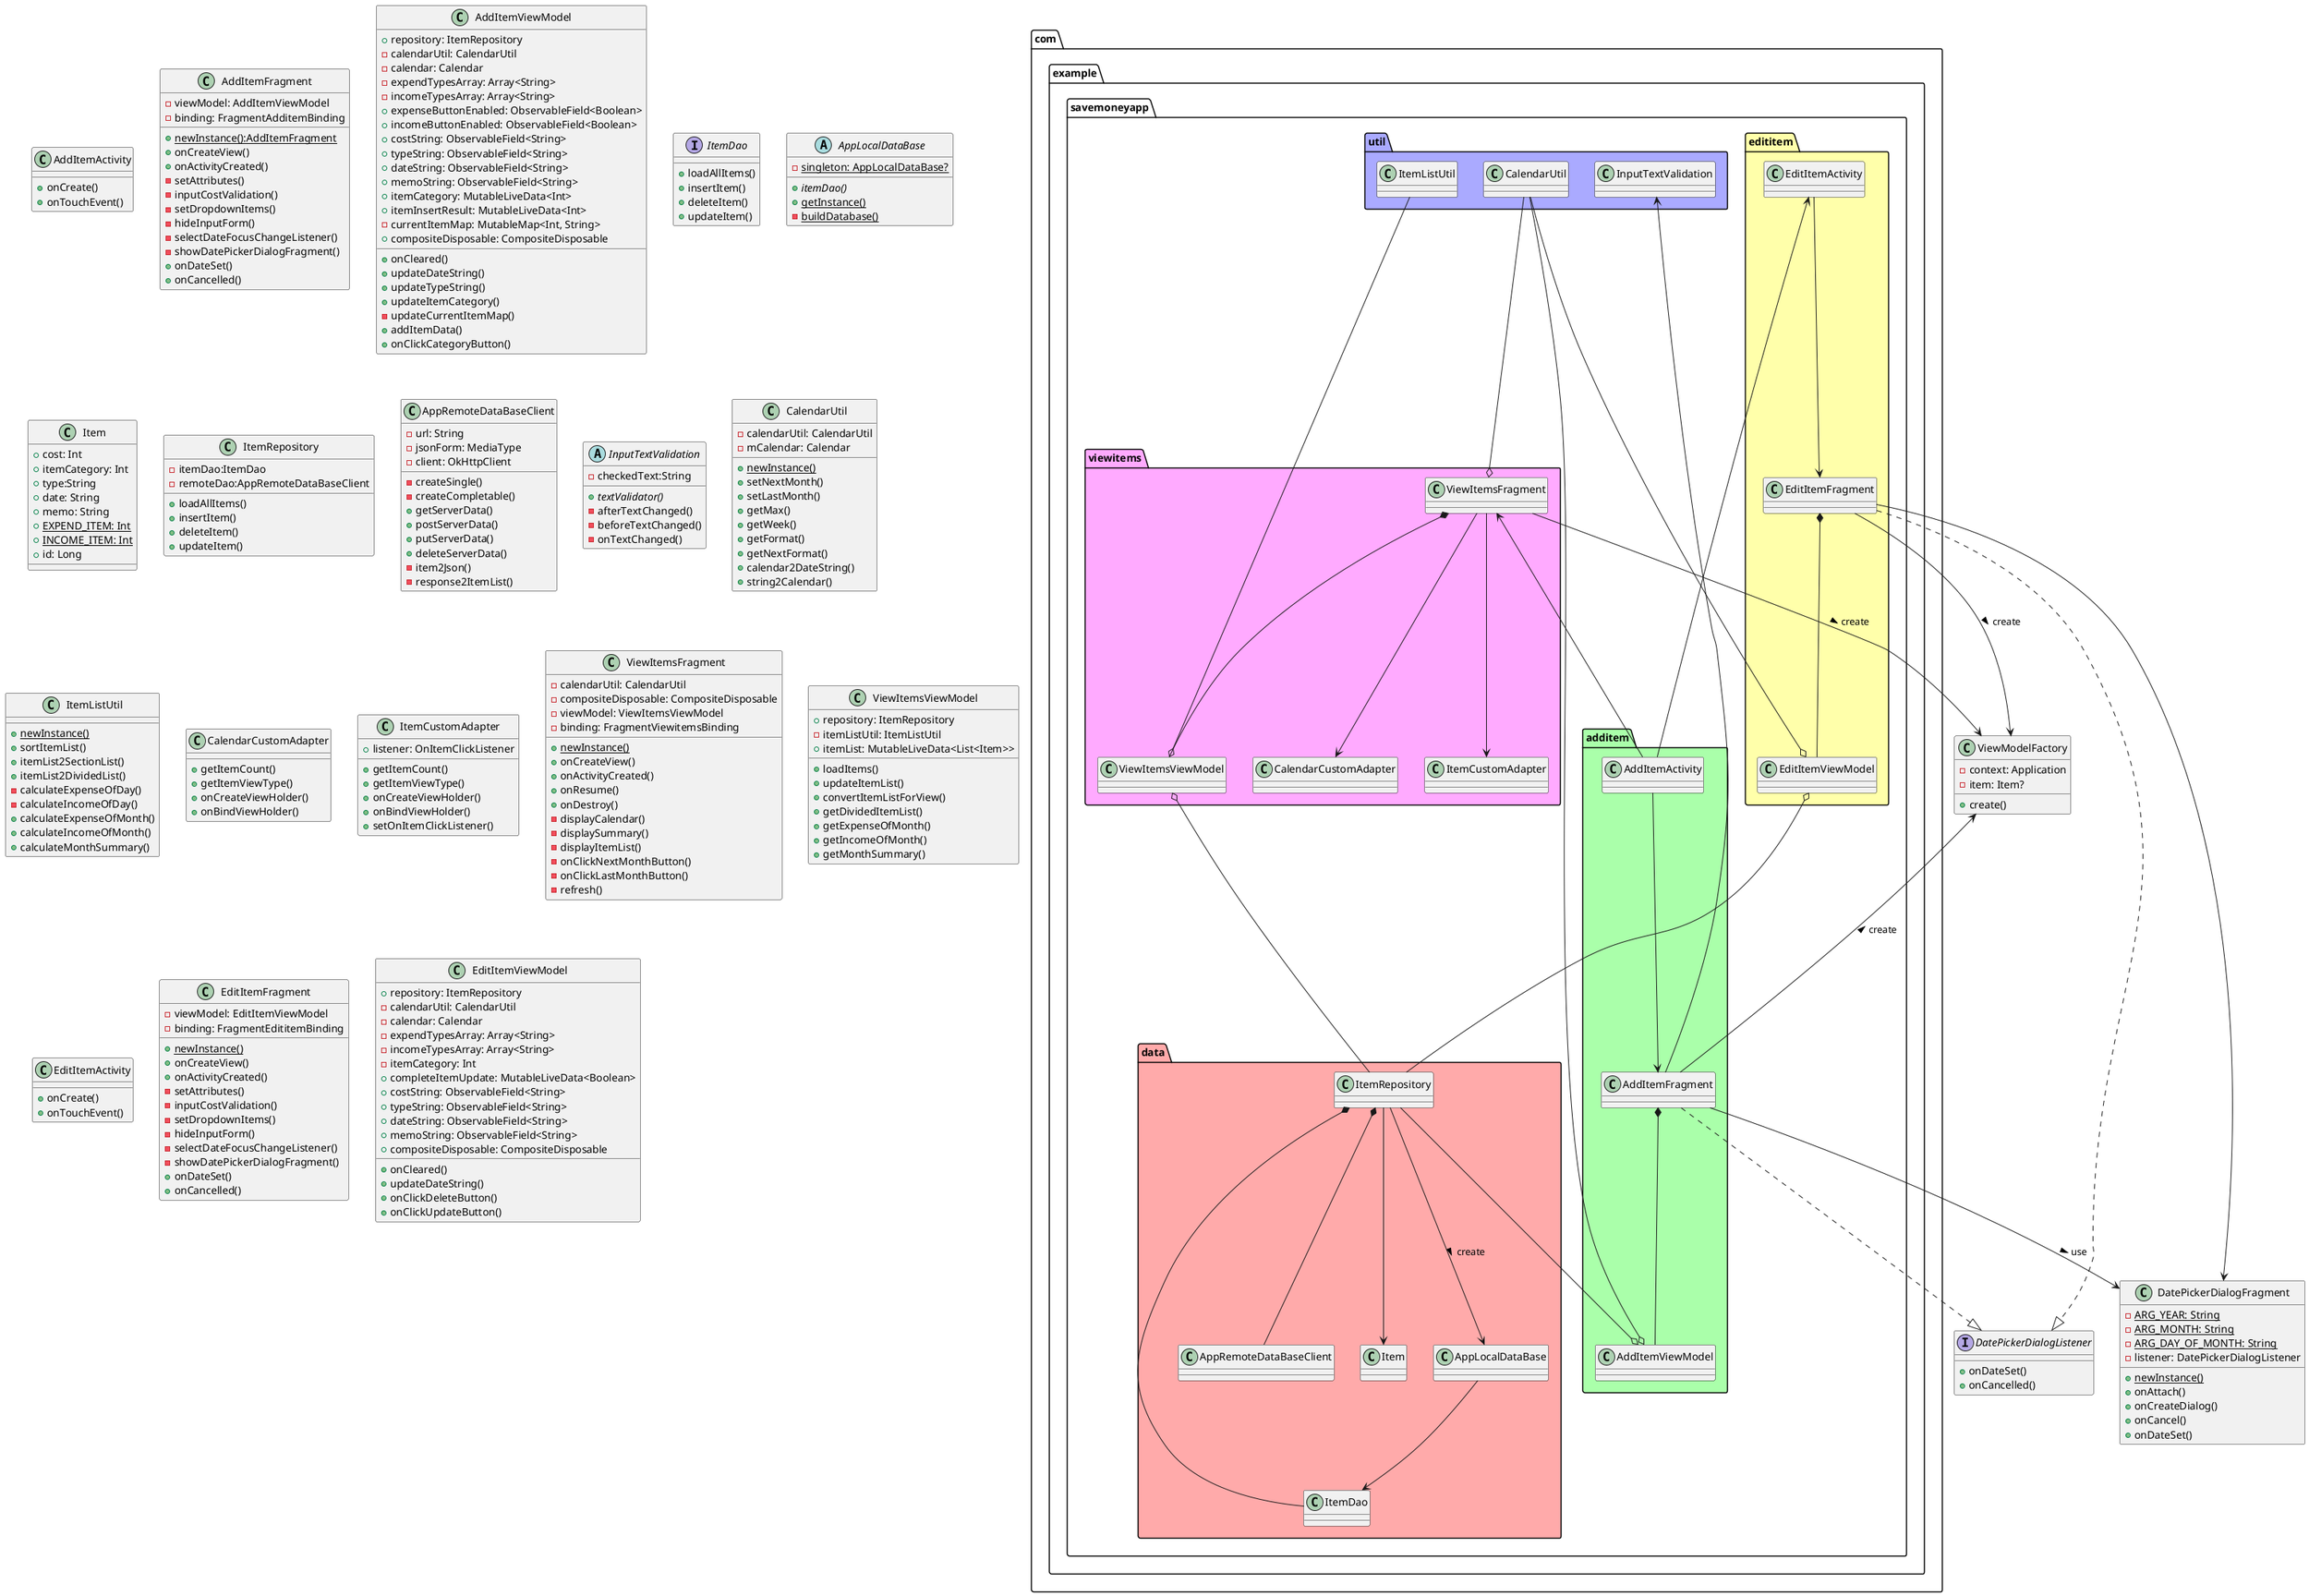 @startuml "SaveMoneyAppClass"

package "com.example.savemoneyapp.additem" #AAFFAA {
  AddItemActivity --> AddItemFragment
  AddItemFragment *-- AddItemViewModel
}

ViewModelFactory <-- AddItemFragment: < create
AddItemFragment ..|> DatePickerDialogListener
AddItemFragment --> DatePickerDialogFragment: > use

package "com.example.savemoneyapp.data" #FFAAAA {
    ItemRepository --o AddItemViewModel
    ItemRepository --> Item
    ItemRepository --> AppLocalDataBase :> create
    AppLocalDataBase --> ItemDao
    ItemRepository *-- ItemDao
    ItemRepository *-- AppRemoteDataBaseClient
}

package "com.example.savemoneyapp.viewitems" #FFAAFF {
    ViewItemsFragment <-- AddItemActivity
    ViewItemsFragment *-- ViewItemsViewModel
    ViewItemsFragment --> CalendarCustomAdapter
    ViewItemsFragment --> ItemCustomAdapter
    ViewItemsViewModel o-- ItemRepository
    ViewItemsFragment --> ViewModelFactory: > create
}

package "com.example.savemoneyapp.edititem" #FFFFAA {
    EditItemActivity <-- AddItemActivity
    EditItemActivity --> EditItemFragment
    EditItemFragment *-- EditItemViewModel
    EditItemViewModel o-- ItemRepository
    EditItemFragment --> ViewModelFactory: > create
    EditItemFragment --> DatePickerDialogFragment
    EditItemFragment ..|> DatePickerDialogListener
}

package "com.example.savemoneyapp.util" #AAAAFF {
  InputTextValidation <-- AddItemFragment
  CalendarUtil --o AddItemViewModel
  CalendarUtil --o ViewItemsFragment
  ItemListUtil --o ViewItemsViewModel
  CalendarUtil --o EditItemViewModel
}

class AddItemActivity {
    + onCreate()
    + onTouchEvent()
}

class AddItemFragment {
    + {static}newInstance():AddItemFragment
    - viewModel: AddItemViewModel
    - binding: FragmentAdditemBinding
    + onCreateView()
    + onActivityCreated()
    - setAttributes()
    - inputCostValidation()
    - setDropdownItems()
    - hideInputForm()
    - selectDateFocusChangeListener()
    - showDatePickerDialogFragment()
    + onDateSet()
    + onCancelled()
}

class AddItemViewModel {
    + repository: ItemRepository
    - calendarUtil: CalendarUtil
    - calendar: Calendar
    - expendTypesArray: Array<String>
    - incomeTypesArray: Array<String>
    + expenseButtonEnabled: ObservableField<Boolean>
    + incomeButtonEnabled: ObservableField<Boolean>
    + costString: ObservableField<String>
    + typeString: ObservableField<String>
    + dateString: ObservableField<String>
    + memoString: ObservableField<String>
    + itemCategory: MutableLiveData<Int>
    + itemInsertResult: MutableLiveData<Int>
    - currentItemMap: MutableMap<Int, String>
    + compositeDisposable: CompositeDisposable
    + onCleared()
    + updateDateString()
    + updateTypeString()
    + updateItemCategory()
    - updateCurrentItemMap()
    + addItemData()
    + onClickCategoryButton()
}

interface  DatePickerDialogListener {
    + onDateSet()
    + onCancelled()
}

class DatePickerDialogFragment {
    - {static}ARG_YEAR: String
    - {static}ARG_MONTH: String
    - {static}ARG_DAY_OF_MONTH: String
    - listener: DatePickerDialogListener
    + {static}newInstance()
    + onAttach()
    + onCreateDialog()
    + onCancel()
    + onDateSet()
}

class ViewModelFactory {
    - context: Application
    - item: Item?
    + create()
}

interface ItemDao {
    + loadAllItems()
    + insertItem()
    + deleteItem()
    + updateItem()
}

abstract class AppLocalDataBase {
    - {static}singleton: AppLocalDataBase?
    + {abstract}itemDao()
    + {static}getInstance()
    - {static}buildDatabase()
}

class Item {
    + cost: Int
    + itemCategory: Int
    + type:String
    + date: String
    + memo: String
    + {static}EXPEND_ITEM: Int
    + {static}INCOME_ITEM: Int
    + id: Long
}

class ItemRepository {
    - itemDao:ItemDao
    - remoteDao:AppRemoteDataBaseClient
    + loadAllItems()
    + insertItem()
    + deleteItem()
    + updateItem()
}

class AppRemoteDataBaseClient {
    - url: String
    - jsonForm: MediaType
    - client: OkHttpClient
    - createSingle()
    - createCompletable()
    + getServerData()
    + postServerData()
    + putServerData()
    + deleteServerData()
    - item2Json()
    - response2ItemList()
}

abstract class InputTextValidation {
    - checkedText:String
    + {abstract}textValidator()
    - afterTextChanged()
    - beforeTextChanged()
    - onTextChanged()
}

class CalendarUtil{
    - calendarUtil: CalendarUtil
    - mCalendar: Calendar
    + {static}newInstance()
    + setNextMonth()
    + setLastMonth()
    + getMax()
    + getWeek()
    + getFormat()
    + getNextFormat()
    + calendar2DateString()
    + string2Calendar()
}

class ItemListUtil{
    + {static}newInstance()
    + sortItemList()
    + itemList2SectionList()
    + itemList2DividedList()
    - calculateExpenseOfDay()
    - calculateIncomeOfDay()
    + calculateExpenseOfMonth()
    + calculateIncomeOfMonth()
    + calculateMonthSummary()
}

class CalendarCustomAdapter{
    + getItemCount()
    + getItemViewType()
    + onCreateViewHolder()
    + onBindViewHolder()
}

class ItemCustomAdapter{
    + listener: OnItemClickListener
    + getItemCount()
    + getItemViewType()
    + onCreateViewHolder()
    + onBindViewHolder()
    + setOnItemClickListener()
}

class ViewItemsFragment{
    - calendarUtil: CalendarUtil
    - compositeDisposable: CompositeDisposable
    + {static}newInstance()
    - viewModel: ViewItemsViewModel
    - binding: FragmentViewitemsBinding
    + onCreateView()
    + onActivityCreated()
    + onResume()
    + onDestroy()
    - displayCalendar()
    - displaySummary()
    - displayItemList()
    - onClickNextMonthButton()
    - onClickLastMonthButton()
    - refresh()
}

class ViewItemsViewModel{
    + repository: ItemRepository
    - itemListUtil: ItemListUtil
    + itemList: MutableLiveData<List<Item>>
    + loadItems()
    + updateItemList()
    + convertItemListForView()
    + getDividedItemList()
    + getExpenseOfMonth()
    + getIncomeOfMonth()
    + getMonthSummary()
}

class EditItemActivity{
    + onCreate()
    + onTouchEvent()
}

class EditItemFragment{
    - viewModel: EditItemViewModel
    - binding: FragmentEdititemBinding
    + {static}newInstance()
    + onCreateView()
    + onActivityCreated()
    - setAttributes()
    - inputCostValidation()
    - setDropdownItems()
    - hideInputForm()
    - selectDateFocusChangeListener()
    - showDatePickerDialogFragment()
    + onDateSet()
    + onCancelled()
}

class EditItemViewModel{
    + repository: ItemRepository
    - calendarUtil: CalendarUtil
    - calendar: Calendar
    - expendTypesArray: Array<String>
    - incomeTypesArray: Array<String>
    - itemCategory: Int
    + completeItemUpdate: MutableLiveData<Boolean>
    + costString: ObservableField<String>
    + typeString: ObservableField<String>
    + dateString: ObservableField<String>
    + memoString: ObservableField<String>
    + compositeDisposable: CompositeDisposable
    + onCleared()
    + updateDateString()
    + onClickDeleteButton()
    + onClickUpdateButton()
}

@endum